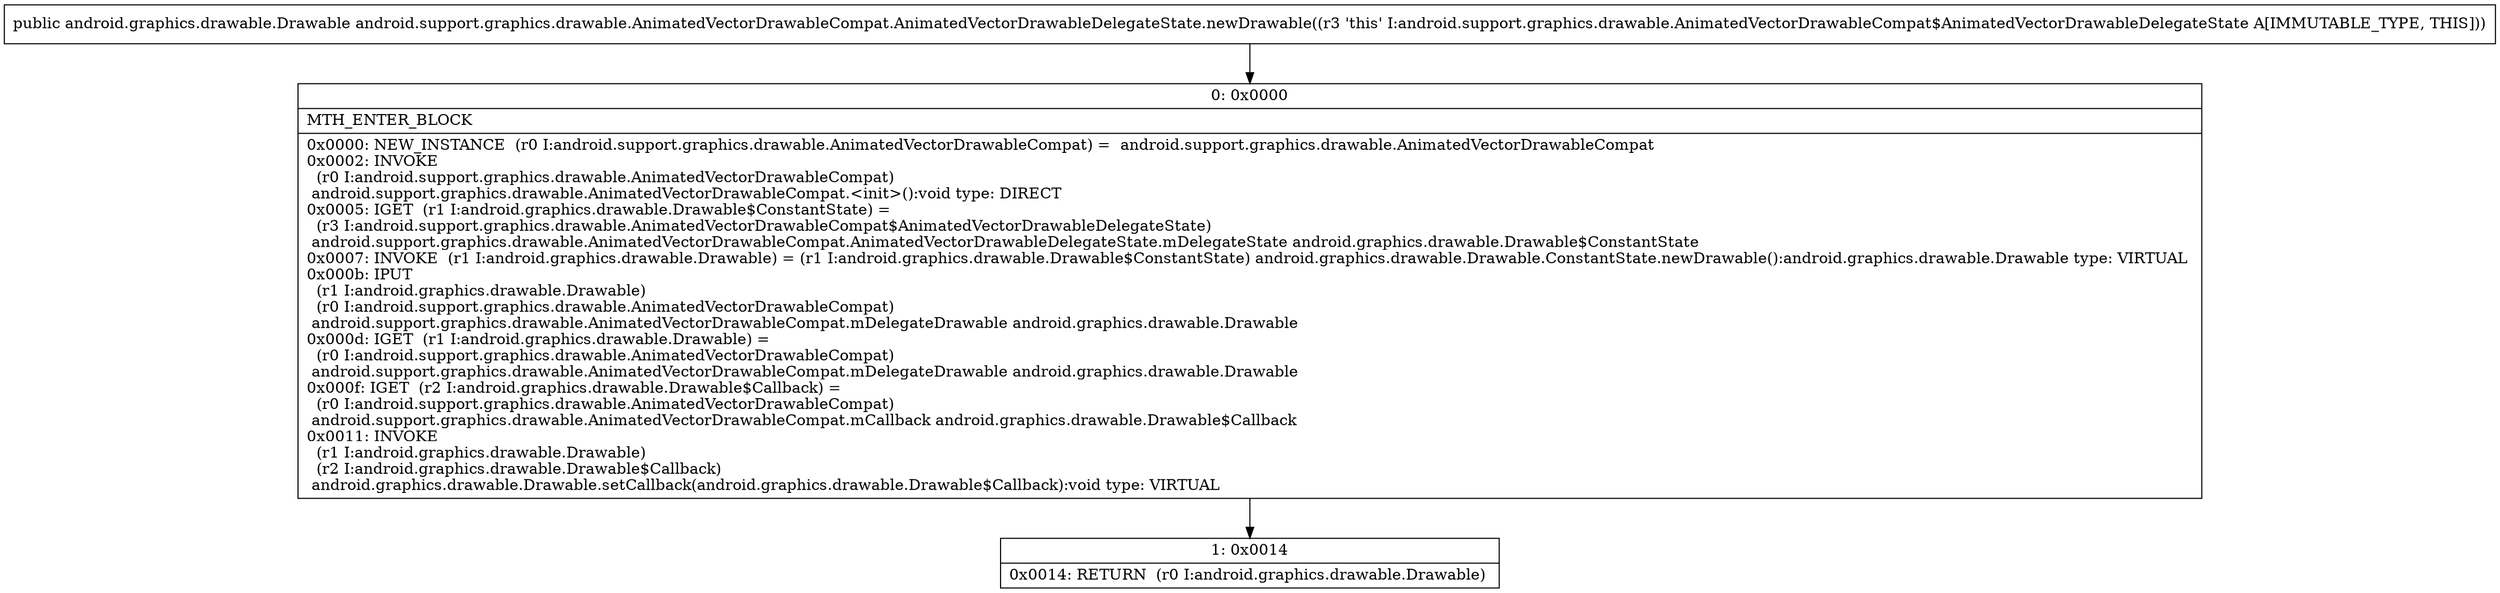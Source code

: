 digraph "CFG forandroid.support.graphics.drawable.AnimatedVectorDrawableCompat.AnimatedVectorDrawableDelegateState.newDrawable()Landroid\/graphics\/drawable\/Drawable;" {
Node_0 [shape=record,label="{0\:\ 0x0000|MTH_ENTER_BLOCK\l|0x0000: NEW_INSTANCE  (r0 I:android.support.graphics.drawable.AnimatedVectorDrawableCompat) =  android.support.graphics.drawable.AnimatedVectorDrawableCompat \l0x0002: INVOKE  \l  (r0 I:android.support.graphics.drawable.AnimatedVectorDrawableCompat)\l android.support.graphics.drawable.AnimatedVectorDrawableCompat.\<init\>():void type: DIRECT \l0x0005: IGET  (r1 I:android.graphics.drawable.Drawable$ConstantState) = \l  (r3 I:android.support.graphics.drawable.AnimatedVectorDrawableCompat$AnimatedVectorDrawableDelegateState)\l android.support.graphics.drawable.AnimatedVectorDrawableCompat.AnimatedVectorDrawableDelegateState.mDelegateState android.graphics.drawable.Drawable$ConstantState \l0x0007: INVOKE  (r1 I:android.graphics.drawable.Drawable) = (r1 I:android.graphics.drawable.Drawable$ConstantState) android.graphics.drawable.Drawable.ConstantState.newDrawable():android.graphics.drawable.Drawable type: VIRTUAL \l0x000b: IPUT  \l  (r1 I:android.graphics.drawable.Drawable)\l  (r0 I:android.support.graphics.drawable.AnimatedVectorDrawableCompat)\l android.support.graphics.drawable.AnimatedVectorDrawableCompat.mDelegateDrawable android.graphics.drawable.Drawable \l0x000d: IGET  (r1 I:android.graphics.drawable.Drawable) = \l  (r0 I:android.support.graphics.drawable.AnimatedVectorDrawableCompat)\l android.support.graphics.drawable.AnimatedVectorDrawableCompat.mDelegateDrawable android.graphics.drawable.Drawable \l0x000f: IGET  (r2 I:android.graphics.drawable.Drawable$Callback) = \l  (r0 I:android.support.graphics.drawable.AnimatedVectorDrawableCompat)\l android.support.graphics.drawable.AnimatedVectorDrawableCompat.mCallback android.graphics.drawable.Drawable$Callback \l0x0011: INVOKE  \l  (r1 I:android.graphics.drawable.Drawable)\l  (r2 I:android.graphics.drawable.Drawable$Callback)\l android.graphics.drawable.Drawable.setCallback(android.graphics.drawable.Drawable$Callback):void type: VIRTUAL \l}"];
Node_1 [shape=record,label="{1\:\ 0x0014|0x0014: RETURN  (r0 I:android.graphics.drawable.Drawable) \l}"];
MethodNode[shape=record,label="{public android.graphics.drawable.Drawable android.support.graphics.drawable.AnimatedVectorDrawableCompat.AnimatedVectorDrawableDelegateState.newDrawable((r3 'this' I:android.support.graphics.drawable.AnimatedVectorDrawableCompat$AnimatedVectorDrawableDelegateState A[IMMUTABLE_TYPE, THIS])) }"];
MethodNode -> Node_0;
Node_0 -> Node_1;
}

